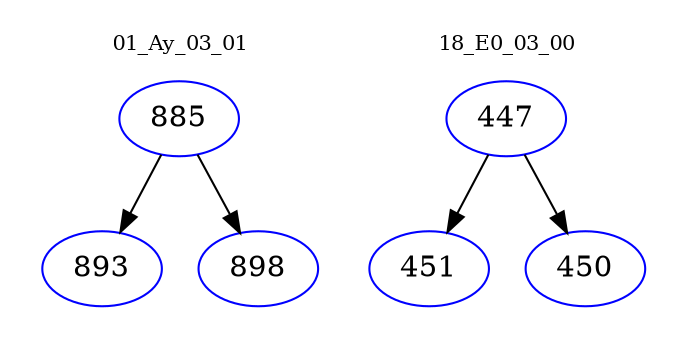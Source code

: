 digraph{
subgraph cluster_0 {
color = white
label = "01_Ay_03_01";
fontsize=10;
T0_885 [label="885", color="blue"]
T0_885 -> T0_893 [color="black"]
T0_893 [label="893", color="blue"]
T0_885 -> T0_898 [color="black"]
T0_898 [label="898", color="blue"]
}
subgraph cluster_1 {
color = white
label = "18_E0_03_00";
fontsize=10;
T1_447 [label="447", color="blue"]
T1_447 -> T1_451 [color="black"]
T1_451 [label="451", color="blue"]
T1_447 -> T1_450 [color="black"]
T1_450 [label="450", color="blue"]
}
}
